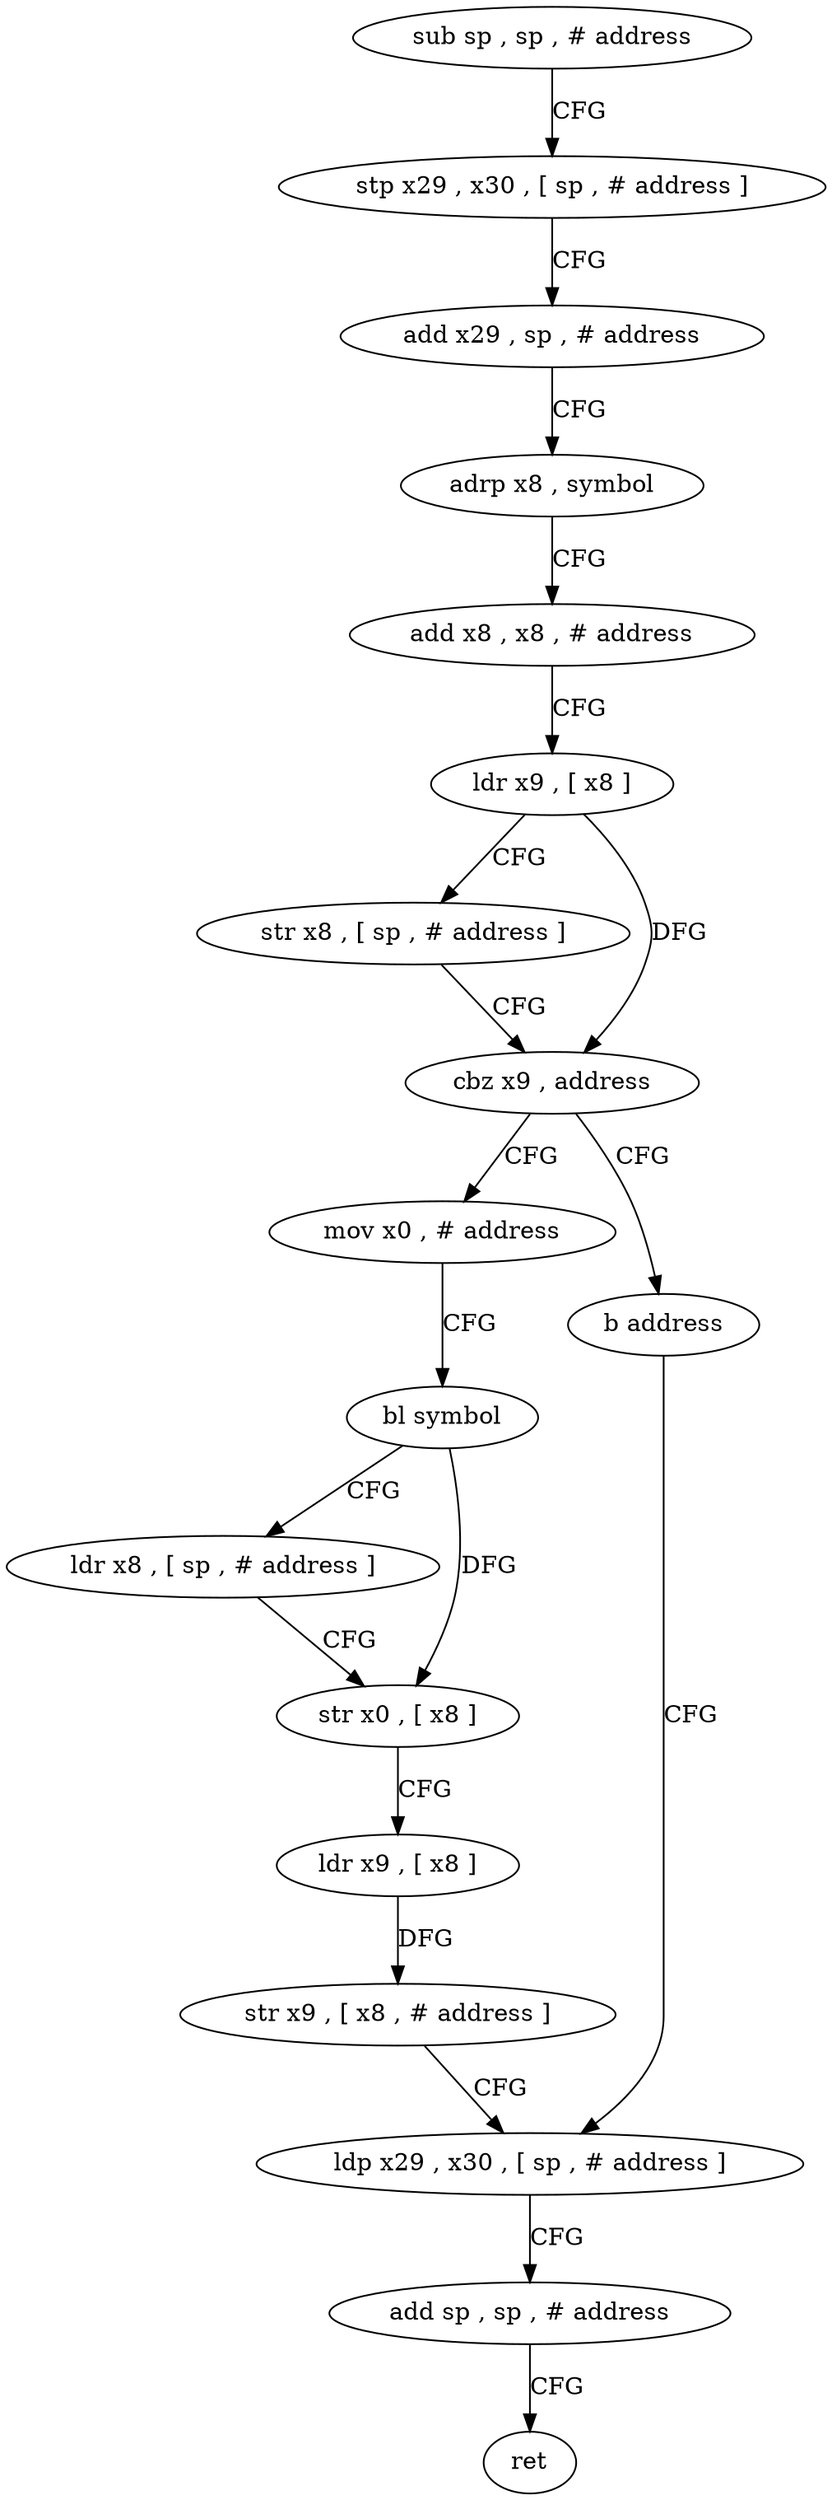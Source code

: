 digraph "func" {
"4202020" [label = "sub sp , sp , # address" ]
"4202024" [label = "stp x29 , x30 , [ sp , # address ]" ]
"4202028" [label = "add x29 , sp , # address" ]
"4202032" [label = "adrp x8 , symbol" ]
"4202036" [label = "add x8 , x8 , # address" ]
"4202040" [label = "ldr x9 , [ x8 ]" ]
"4202044" [label = "str x8 , [ sp , # address ]" ]
"4202048" [label = "cbz x9 , address" ]
"4202056" [label = "mov x0 , # address" ]
"4202052" [label = "b address" ]
"4202060" [label = "bl symbol" ]
"4202064" [label = "ldr x8 , [ sp , # address ]" ]
"4202068" [label = "str x0 , [ x8 ]" ]
"4202072" [label = "ldr x9 , [ x8 ]" ]
"4202076" [label = "str x9 , [ x8 , # address ]" ]
"4202080" [label = "ldp x29 , x30 , [ sp , # address ]" ]
"4202084" [label = "add sp , sp , # address" ]
"4202088" [label = "ret" ]
"4202020" -> "4202024" [ label = "CFG" ]
"4202024" -> "4202028" [ label = "CFG" ]
"4202028" -> "4202032" [ label = "CFG" ]
"4202032" -> "4202036" [ label = "CFG" ]
"4202036" -> "4202040" [ label = "CFG" ]
"4202040" -> "4202044" [ label = "CFG" ]
"4202040" -> "4202048" [ label = "DFG" ]
"4202044" -> "4202048" [ label = "CFG" ]
"4202048" -> "4202056" [ label = "CFG" ]
"4202048" -> "4202052" [ label = "CFG" ]
"4202056" -> "4202060" [ label = "CFG" ]
"4202052" -> "4202080" [ label = "CFG" ]
"4202060" -> "4202064" [ label = "CFG" ]
"4202060" -> "4202068" [ label = "DFG" ]
"4202064" -> "4202068" [ label = "CFG" ]
"4202068" -> "4202072" [ label = "CFG" ]
"4202072" -> "4202076" [ label = "DFG" ]
"4202076" -> "4202080" [ label = "CFG" ]
"4202080" -> "4202084" [ label = "CFG" ]
"4202084" -> "4202088" [ label = "CFG" ]
}

